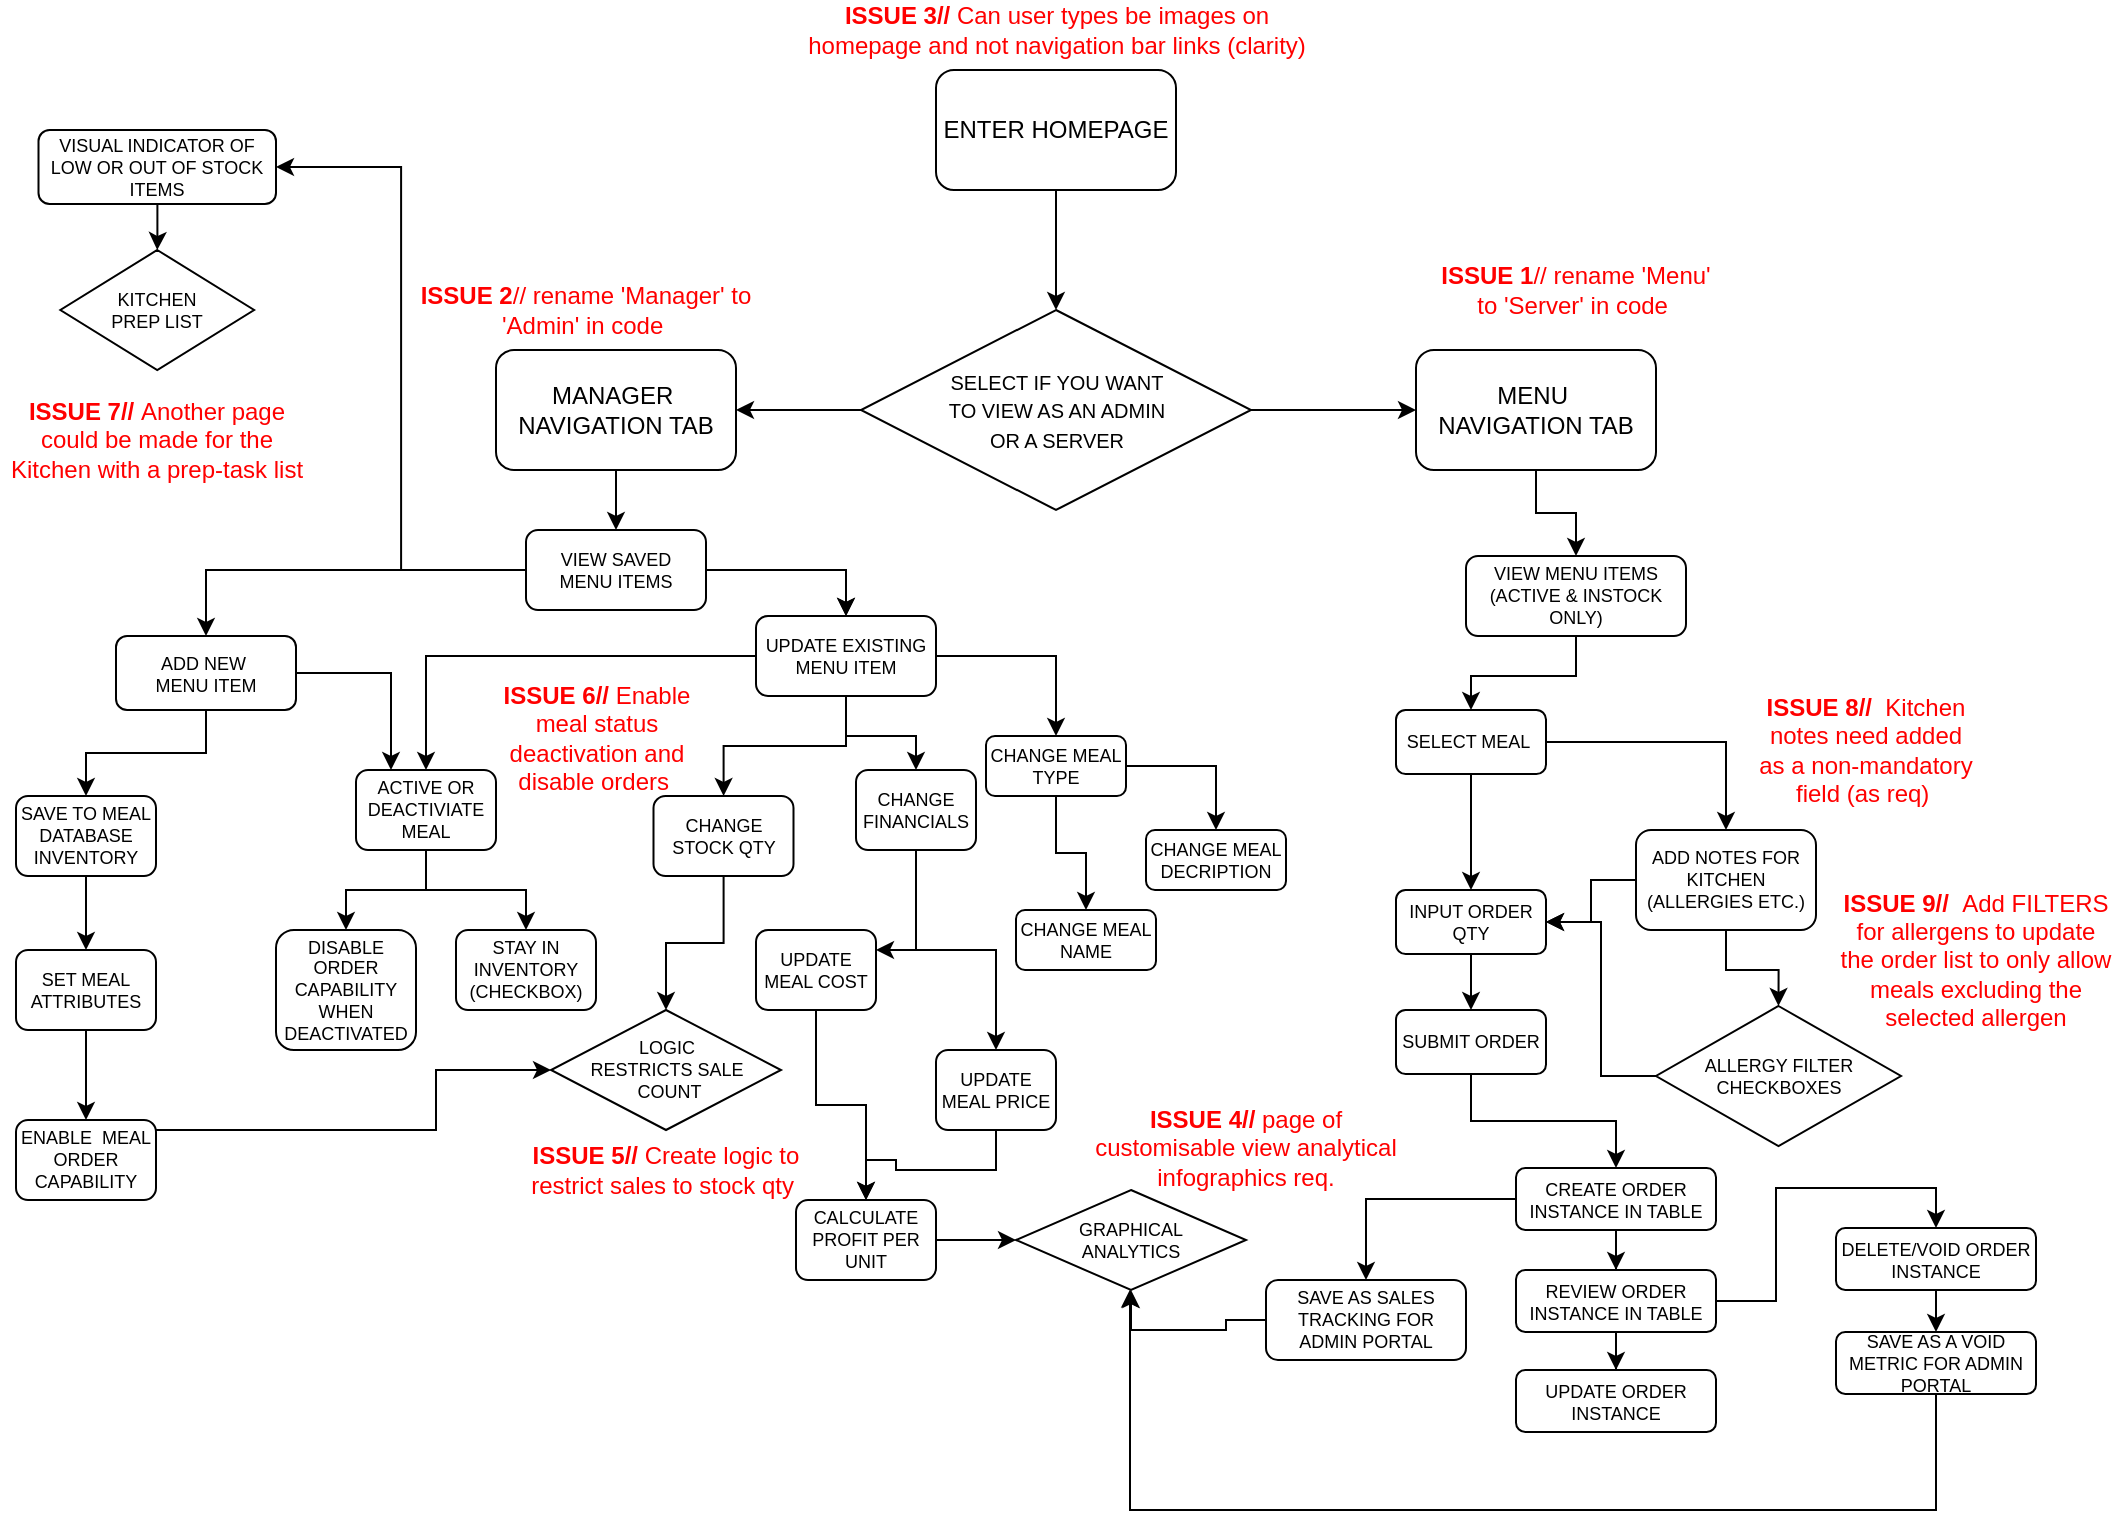 <mxfile version="13.9.6" type="github">
  <diagram name="Page-1" id="e7e014a7-5840-1c2e-5031-d8a46d1fe8dd">
    <mxGraphModel dx="991" dy="654" grid="1" gridSize="10" guides="1" tooltips="1" connect="1" arrows="1" fold="1" page="1" pageScale="1" pageWidth="1169" pageHeight="826" background="#ffffff" math="0" shadow="0">
      <root>
        <mxCell id="0" />
        <mxCell id="1" parent="0" />
        <mxCell id="AGuOc8GbQPeEdw_ynwzA-45" value="" style="edgeStyle=orthogonalEdgeStyle;rounded=0;orthogonalLoop=1;jettySize=auto;html=1;" parent="1" source="AGuOc8GbQPeEdw_ynwzA-42" target="AGuOc8GbQPeEdw_ynwzA-43" edge="1">
          <mxGeometry relative="1" as="geometry" />
        </mxCell>
        <mxCell id="AGuOc8GbQPeEdw_ynwzA-42" value="ENTER HOMEPAGE" style="rounded=1;whiteSpace=wrap;html=1;" parent="1" vertex="1">
          <mxGeometry x="480" y="100" width="120" height="60" as="geometry" />
        </mxCell>
        <mxCell id="AGuOc8GbQPeEdw_ynwzA-48" value="" style="edgeStyle=orthogonalEdgeStyle;rounded=0;orthogonalLoop=1;jettySize=auto;html=1;" parent="1" source="AGuOc8GbQPeEdw_ynwzA-43" target="AGuOc8GbQPeEdw_ynwzA-47" edge="1">
          <mxGeometry relative="1" as="geometry" />
        </mxCell>
        <mxCell id="AGuOc8GbQPeEdw_ynwzA-49" value="" style="edgeStyle=orthogonalEdgeStyle;rounded=0;orthogonalLoop=1;jettySize=auto;html=1;" parent="1" source="AGuOc8GbQPeEdw_ynwzA-43" target="AGuOc8GbQPeEdw_ynwzA-46" edge="1">
          <mxGeometry relative="1" as="geometry" />
        </mxCell>
        <mxCell id="AGuOc8GbQPeEdw_ynwzA-43" value="&lt;font style=&quot;font-size: 10px&quot;&gt;SELECT IF YOU WANT &lt;br&gt;TO VIEW AS AN ADMIN &lt;br&gt;OR A SERVER&lt;/font&gt;" style="rhombus;whiteSpace=wrap;html=1;" parent="1" vertex="1">
          <mxGeometry x="442.5" y="220" width="195" height="100" as="geometry" />
        </mxCell>
        <mxCell id="-RGO8fO24sxqpMGSyuH2-9" value="" style="edgeStyle=orthogonalEdgeStyle;rounded=0;orthogonalLoop=1;jettySize=auto;html=1;fontSize=9;" edge="1" parent="1" source="AGuOc8GbQPeEdw_ynwzA-46" target="-RGO8fO24sxqpMGSyuH2-1">
          <mxGeometry relative="1" as="geometry" />
        </mxCell>
        <mxCell id="AGuOc8GbQPeEdw_ynwzA-46" value="MANAGER&amp;nbsp;&lt;br&gt;NAVIGATION TAB" style="rounded=1;whiteSpace=wrap;html=1;" parent="1" vertex="1">
          <mxGeometry x="260" y="240" width="120" height="60" as="geometry" />
        </mxCell>
        <mxCell id="-RGO8fO24sxqpMGSyuH2-68" value="" style="edgeStyle=orthogonalEdgeStyle;rounded=0;orthogonalLoop=1;jettySize=auto;html=1;fontSize=9;" edge="1" parent="1" source="AGuOc8GbQPeEdw_ynwzA-47" target="-RGO8fO24sxqpMGSyuH2-67">
          <mxGeometry relative="1" as="geometry" />
        </mxCell>
        <mxCell id="AGuOc8GbQPeEdw_ynwzA-47" value="MENU&amp;nbsp;&lt;br&gt;NAVIGATION TAB" style="rounded=1;whiteSpace=wrap;html=1;" parent="1" vertex="1">
          <mxGeometry x="720" y="240" width="120" height="60" as="geometry" />
        </mxCell>
        <mxCell id="AGuOc8GbQPeEdw_ynwzA-51" value="&lt;b&gt;ISSUE 1&lt;/b&gt;// rename &#39;Menu&#39; to &#39;Server&#39; in code&amp;nbsp;" style="text;html=1;strokeColor=none;fillColor=none;align=center;verticalAlign=middle;whiteSpace=wrap;rounded=0;fontColor=#FF0000;" parent="1" vertex="1">
          <mxGeometry x="730" y="200" width="140" height="20" as="geometry" />
        </mxCell>
        <mxCell id="AGuOc8GbQPeEdw_ynwzA-52" value="&lt;b&gt;ISSUE 2&lt;/b&gt;// rename &#39;Manager&#39; to &#39;Admin&#39; in code&amp;nbsp;" style="text;html=1;strokeColor=none;fillColor=none;align=center;verticalAlign=middle;whiteSpace=wrap;rounded=0;fontColor=#FF0000;" parent="1" vertex="1">
          <mxGeometry x="220" y="210" width="170" height="20" as="geometry" />
        </mxCell>
        <mxCell id="AGuOc8GbQPeEdw_ynwzA-53" value="&lt;b&gt;ISSUE 3// &lt;/b&gt;Can user types be images on homepage and not navigation bar links (clarity)" style="text;html=1;strokeColor=none;fillColor=none;align=center;verticalAlign=middle;whiteSpace=wrap;rounded=0;fontColor=#FF0000;" parent="1" vertex="1">
          <mxGeometry x="408.75" y="70" width="262.5" height="20" as="geometry" />
        </mxCell>
        <mxCell id="-RGO8fO24sxqpMGSyuH2-11" value="" style="edgeStyle=orthogonalEdgeStyle;rounded=0;orthogonalLoop=1;jettySize=auto;html=1;fontSize=9;" edge="1" parent="1" source="-RGO8fO24sxqpMGSyuH2-1" target="-RGO8fO24sxqpMGSyuH2-6">
          <mxGeometry relative="1" as="geometry" />
        </mxCell>
        <mxCell id="-RGO8fO24sxqpMGSyuH2-12" value="" style="edgeStyle=orthogonalEdgeStyle;rounded=0;orthogonalLoop=1;jettySize=auto;html=1;fontSize=9;" edge="1" parent="1" source="-RGO8fO24sxqpMGSyuH2-1" target="-RGO8fO24sxqpMGSyuH2-6">
          <mxGeometry relative="1" as="geometry" />
        </mxCell>
        <mxCell id="-RGO8fO24sxqpMGSyuH2-13" style="edgeStyle=orthogonalEdgeStyle;rounded=0;orthogonalLoop=1;jettySize=auto;html=1;fontSize=9;" edge="1" parent="1" source="-RGO8fO24sxqpMGSyuH2-1" target="-RGO8fO24sxqpMGSyuH2-5">
          <mxGeometry relative="1" as="geometry" />
        </mxCell>
        <mxCell id="-RGO8fO24sxqpMGSyuH2-63" style="edgeStyle=orthogonalEdgeStyle;rounded=0;orthogonalLoop=1;jettySize=auto;html=1;entryX=1;entryY=0.5;entryDx=0;entryDy=0;fontSize=9;" edge="1" parent="1" source="-RGO8fO24sxqpMGSyuH2-1" target="-RGO8fO24sxqpMGSyuH2-61">
          <mxGeometry relative="1" as="geometry" />
        </mxCell>
        <mxCell id="-RGO8fO24sxqpMGSyuH2-1" value="VIEW SAVED &lt;br&gt;MENU ITEMS" style="rounded=1;whiteSpace=wrap;html=1;fontSize=9;" vertex="1" parent="1">
          <mxGeometry x="275" y="330" width="90" height="40" as="geometry" />
        </mxCell>
        <mxCell id="-RGO8fO24sxqpMGSyuH2-51" value="" style="edgeStyle=orthogonalEdgeStyle;rounded=0;orthogonalLoop=1;jettySize=auto;html=1;fontSize=9;" edge="1" parent="1" source="-RGO8fO24sxqpMGSyuH2-5" target="-RGO8fO24sxqpMGSyuH2-50">
          <mxGeometry relative="1" as="geometry" />
        </mxCell>
        <mxCell id="-RGO8fO24sxqpMGSyuH2-60" style="edgeStyle=orthogonalEdgeStyle;rounded=0;orthogonalLoop=1;jettySize=auto;html=1;entryX=0.25;entryY=0;entryDx=0;entryDy=0;fontSize=9;" edge="1" parent="1" source="-RGO8fO24sxqpMGSyuH2-5" target="-RGO8fO24sxqpMGSyuH2-42">
          <mxGeometry relative="1" as="geometry" />
        </mxCell>
        <mxCell id="-RGO8fO24sxqpMGSyuH2-5" value="ADD NEW&amp;nbsp;&lt;br&gt;MENU ITEM" style="rounded=1;whiteSpace=wrap;html=1;fontSize=9;" vertex="1" parent="1">
          <mxGeometry x="70" y="383" width="90" height="37" as="geometry" />
        </mxCell>
        <mxCell id="-RGO8fO24sxqpMGSyuH2-16" style="edgeStyle=orthogonalEdgeStyle;rounded=0;orthogonalLoop=1;jettySize=auto;html=1;fontSize=9;" edge="1" parent="1" source="-RGO8fO24sxqpMGSyuH2-6" target="-RGO8fO24sxqpMGSyuH2-8">
          <mxGeometry relative="1" as="geometry" />
        </mxCell>
        <mxCell id="-RGO8fO24sxqpMGSyuH2-17" style="edgeStyle=orthogonalEdgeStyle;rounded=0;orthogonalLoop=1;jettySize=auto;html=1;entryX=0.5;entryY=0;entryDx=0;entryDy=0;fontSize=9;" edge="1" parent="1" source="-RGO8fO24sxqpMGSyuH2-6" target="-RGO8fO24sxqpMGSyuH2-14">
          <mxGeometry relative="1" as="geometry" />
        </mxCell>
        <mxCell id="-RGO8fO24sxqpMGSyuH2-18" style="edgeStyle=orthogonalEdgeStyle;rounded=0;orthogonalLoop=1;jettySize=auto;html=1;entryX=0.5;entryY=0;entryDx=0;entryDy=0;fontSize=9;" edge="1" parent="1" source="-RGO8fO24sxqpMGSyuH2-6" target="-RGO8fO24sxqpMGSyuH2-15">
          <mxGeometry relative="1" as="geometry" />
        </mxCell>
        <mxCell id="-RGO8fO24sxqpMGSyuH2-43" style="edgeStyle=orthogonalEdgeStyle;rounded=0;orthogonalLoop=1;jettySize=auto;html=1;entryX=0.5;entryY=0;entryDx=0;entryDy=0;fontSize=9;" edge="1" parent="1" source="-RGO8fO24sxqpMGSyuH2-6" target="-RGO8fO24sxqpMGSyuH2-42">
          <mxGeometry relative="1" as="geometry" />
        </mxCell>
        <mxCell id="-RGO8fO24sxqpMGSyuH2-6" value="UPDATE EXISTING MENU ITEM" style="rounded=1;whiteSpace=wrap;html=1;fontSize=9;" vertex="1" parent="1">
          <mxGeometry x="390" y="373" width="90" height="40" as="geometry" />
        </mxCell>
        <mxCell id="-RGO8fO24sxqpMGSyuH2-39" value="" style="edgeStyle=orthogonalEdgeStyle;rounded=0;orthogonalLoop=1;jettySize=auto;html=1;fontSize=9;" edge="1" parent="1" source="-RGO8fO24sxqpMGSyuH2-8" target="-RGO8fO24sxqpMGSyuH2-37">
          <mxGeometry relative="1" as="geometry" />
        </mxCell>
        <mxCell id="-RGO8fO24sxqpMGSyuH2-8" value="CHANGE STOCK QTY" style="rounded=1;whiteSpace=wrap;html=1;fontSize=9;" vertex="1" parent="1">
          <mxGeometry x="338.75" y="463" width="70" height="40" as="geometry" />
        </mxCell>
        <mxCell id="-RGO8fO24sxqpMGSyuH2-28" style="edgeStyle=orthogonalEdgeStyle;rounded=0;orthogonalLoop=1;jettySize=auto;html=1;entryX=0.5;entryY=0;entryDx=0;entryDy=0;fontSize=9;" edge="1" parent="1" source="-RGO8fO24sxqpMGSyuH2-14" target="-RGO8fO24sxqpMGSyuH2-27">
          <mxGeometry relative="1" as="geometry" />
        </mxCell>
        <mxCell id="-RGO8fO24sxqpMGSyuH2-29" style="edgeStyle=orthogonalEdgeStyle;rounded=0;orthogonalLoop=1;jettySize=auto;html=1;entryX=1;entryY=0.25;entryDx=0;entryDy=0;fontSize=9;" edge="1" parent="1" source="-RGO8fO24sxqpMGSyuH2-14" target="-RGO8fO24sxqpMGSyuH2-26">
          <mxGeometry relative="1" as="geometry" />
        </mxCell>
        <mxCell id="-RGO8fO24sxqpMGSyuH2-14" value="CHANGE FINANCIALS" style="rounded=1;whiteSpace=wrap;html=1;fontSize=9;" vertex="1" parent="1">
          <mxGeometry x="440" y="450" width="60" height="40" as="geometry" />
        </mxCell>
        <mxCell id="-RGO8fO24sxqpMGSyuH2-21" style="edgeStyle=orthogonalEdgeStyle;rounded=0;orthogonalLoop=1;jettySize=auto;html=1;exitX=1;exitY=0.5;exitDx=0;exitDy=0;fontSize=9;entryX=0.5;entryY=0;entryDx=0;entryDy=0;" edge="1" parent="1" source="-RGO8fO24sxqpMGSyuH2-15" target="-RGO8fO24sxqpMGSyuH2-20">
          <mxGeometry relative="1" as="geometry">
            <mxPoint x="610.0" y="430" as="targetPoint" />
          </mxGeometry>
        </mxCell>
        <mxCell id="-RGO8fO24sxqpMGSyuH2-23" style="edgeStyle=orthogonalEdgeStyle;rounded=0;orthogonalLoop=1;jettySize=auto;html=1;entryX=0.5;entryY=0;entryDx=0;entryDy=0;fontSize=9;" edge="1" parent="1" source="-RGO8fO24sxqpMGSyuH2-15" target="-RGO8fO24sxqpMGSyuH2-19">
          <mxGeometry relative="1" as="geometry" />
        </mxCell>
        <mxCell id="-RGO8fO24sxqpMGSyuH2-15" value="CHANGE MEAL TYPE" style="rounded=1;whiteSpace=wrap;html=1;fontSize=9;" vertex="1" parent="1">
          <mxGeometry x="505" y="433" width="70" height="30" as="geometry" />
        </mxCell>
        <mxCell id="-RGO8fO24sxqpMGSyuH2-19" value="CHANGE MEAL NAME" style="rounded=1;whiteSpace=wrap;html=1;fontSize=9;" vertex="1" parent="1">
          <mxGeometry x="520" y="520" width="70" height="30" as="geometry" />
        </mxCell>
        <mxCell id="-RGO8fO24sxqpMGSyuH2-20" value="CHANGE MEAL DECRIPTION" style="rounded=1;whiteSpace=wrap;html=1;fontSize=9;" vertex="1" parent="1">
          <mxGeometry x="585" y="480" width="70" height="30" as="geometry" />
        </mxCell>
        <mxCell id="-RGO8fO24sxqpMGSyuH2-24" style="edgeStyle=orthogonalEdgeStyle;rounded=0;orthogonalLoop=1;jettySize=auto;html=1;exitX=0.5;exitY=1;exitDx=0;exitDy=0;fontSize=9;" edge="1" parent="1" source="-RGO8fO24sxqpMGSyuH2-15" target="-RGO8fO24sxqpMGSyuH2-15">
          <mxGeometry relative="1" as="geometry" />
        </mxCell>
        <mxCell id="-RGO8fO24sxqpMGSyuH2-31" value="" style="edgeStyle=orthogonalEdgeStyle;rounded=0;orthogonalLoop=1;jettySize=auto;html=1;fontSize=9;" edge="1" parent="1" source="-RGO8fO24sxqpMGSyuH2-26" target="-RGO8fO24sxqpMGSyuH2-30">
          <mxGeometry relative="1" as="geometry" />
        </mxCell>
        <mxCell id="-RGO8fO24sxqpMGSyuH2-26" value="UPDATE MEAL COST" style="rounded=1;whiteSpace=wrap;html=1;fontSize=9;" vertex="1" parent="1">
          <mxGeometry x="390" y="530" width="60" height="40" as="geometry" />
        </mxCell>
        <mxCell id="-RGO8fO24sxqpMGSyuH2-32" value="" style="edgeStyle=orthogonalEdgeStyle;rounded=0;orthogonalLoop=1;jettySize=auto;html=1;fontSize=9;" edge="1" parent="1" source="-RGO8fO24sxqpMGSyuH2-27" target="-RGO8fO24sxqpMGSyuH2-30">
          <mxGeometry relative="1" as="geometry" />
        </mxCell>
        <mxCell id="-RGO8fO24sxqpMGSyuH2-27" value="UPDATE MEAL PRICE" style="rounded=1;whiteSpace=wrap;html=1;fontSize=9;" vertex="1" parent="1">
          <mxGeometry x="480" y="590" width="60" height="40" as="geometry" />
        </mxCell>
        <mxCell id="-RGO8fO24sxqpMGSyuH2-34" value="" style="edgeStyle=orthogonalEdgeStyle;rounded=0;orthogonalLoop=1;jettySize=auto;html=1;fontSize=9;" edge="1" parent="1" source="-RGO8fO24sxqpMGSyuH2-30" target="-RGO8fO24sxqpMGSyuH2-33">
          <mxGeometry relative="1" as="geometry" />
        </mxCell>
        <mxCell id="-RGO8fO24sxqpMGSyuH2-30" value="CALCULATE PROFIT PER UNIT" style="rounded=1;whiteSpace=wrap;html=1;fontSize=9;" vertex="1" parent="1">
          <mxGeometry x="410" y="665" width="70" height="40" as="geometry" />
        </mxCell>
        <mxCell id="-RGO8fO24sxqpMGSyuH2-33" value="GRAPHICAL &lt;br&gt;ANALYTICS" style="rhombus;whiteSpace=wrap;html=1;fontSize=9;" vertex="1" parent="1">
          <mxGeometry x="520" y="660" width="115" height="50" as="geometry" />
        </mxCell>
        <mxCell id="-RGO8fO24sxqpMGSyuH2-37" value="LOGIC &lt;br&gt;RESTRICTS SALE&lt;br&gt;&amp;nbsp;COUNT" style="rhombus;whiteSpace=wrap;html=1;fontSize=9;" vertex="1" parent="1">
          <mxGeometry x="287.5" y="570" width="115" height="60" as="geometry" />
        </mxCell>
        <mxCell id="-RGO8fO24sxqpMGSyuH2-40" value="&lt;b&gt;ISSUE 4//&lt;/b&gt;&amp;nbsp;page of customisable view analytical infographics req." style="text;html=1;strokeColor=none;fillColor=none;align=center;verticalAlign=middle;whiteSpace=wrap;rounded=0;fontColor=#FF0000;" vertex="1" parent="1">
          <mxGeometry x="550" y="629" width="170" height="20" as="geometry" />
        </mxCell>
        <mxCell id="-RGO8fO24sxqpMGSyuH2-41" value="&lt;b&gt;ISSUE 5//&lt;/b&gt;&amp;nbsp;Create logic to restrict sales to stock qty&amp;nbsp;" style="text;html=1;strokeColor=none;fillColor=none;align=center;verticalAlign=middle;whiteSpace=wrap;rounded=0;fontColor=#FF0000;" vertex="1" parent="1">
          <mxGeometry x="260" y="629" width="170" height="42" as="geometry" />
        </mxCell>
        <mxCell id="-RGO8fO24sxqpMGSyuH2-47" value="" style="edgeStyle=orthogonalEdgeStyle;rounded=0;orthogonalLoop=1;jettySize=auto;html=1;fontSize=9;" edge="1" parent="1" source="-RGO8fO24sxqpMGSyuH2-42" target="-RGO8fO24sxqpMGSyuH2-46">
          <mxGeometry relative="1" as="geometry" />
        </mxCell>
        <mxCell id="-RGO8fO24sxqpMGSyuH2-49" style="edgeStyle=orthogonalEdgeStyle;rounded=0;orthogonalLoop=1;jettySize=auto;html=1;entryX=0.5;entryY=0;entryDx=0;entryDy=0;fontSize=9;" edge="1" parent="1" source="-RGO8fO24sxqpMGSyuH2-42" target="-RGO8fO24sxqpMGSyuH2-48">
          <mxGeometry relative="1" as="geometry" />
        </mxCell>
        <mxCell id="-RGO8fO24sxqpMGSyuH2-42" value="ACTIVE OR DEACTIVIATE MEAL" style="rounded=1;whiteSpace=wrap;html=1;fontSize=9;" vertex="1" parent="1">
          <mxGeometry x="190" y="450" width="70" height="40" as="geometry" />
        </mxCell>
        <mxCell id="-RGO8fO24sxqpMGSyuH2-44" value="&lt;b&gt;ISSUE 6//&lt;/b&gt;&amp;nbsp;Enable meal status deactivation and disable orders&amp;nbsp;" style="text;html=1;strokeColor=none;fillColor=none;align=center;verticalAlign=middle;whiteSpace=wrap;rounded=0;fontColor=#FF0000;" vertex="1" parent="1">
          <mxGeometry x="258" y="408" width="105" height="52" as="geometry" />
        </mxCell>
        <mxCell id="-RGO8fO24sxqpMGSyuH2-46" value="STAY IN INVENTORY (CHECKBOX)" style="rounded=1;whiteSpace=wrap;html=1;fontSize=9;" vertex="1" parent="1">
          <mxGeometry x="240" y="530" width="70" height="40" as="geometry" />
        </mxCell>
        <mxCell id="-RGO8fO24sxqpMGSyuH2-48" value="DISABLE ORDER CAPABILITY WHEN DEACTIVATED" style="rounded=1;whiteSpace=wrap;html=1;fontSize=9;" vertex="1" parent="1">
          <mxGeometry x="150" y="530" width="70" height="60" as="geometry" />
        </mxCell>
        <mxCell id="-RGO8fO24sxqpMGSyuH2-53" value="" style="edgeStyle=orthogonalEdgeStyle;rounded=0;orthogonalLoop=1;jettySize=auto;html=1;fontSize=9;" edge="1" parent="1" source="-RGO8fO24sxqpMGSyuH2-50" target="-RGO8fO24sxqpMGSyuH2-52">
          <mxGeometry relative="1" as="geometry" />
        </mxCell>
        <mxCell id="-RGO8fO24sxqpMGSyuH2-50" value="SAVE TO MEAL DATABASE INVENTORY" style="rounded=1;whiteSpace=wrap;html=1;fontSize=9;" vertex="1" parent="1">
          <mxGeometry x="20" y="463" width="70" height="40" as="geometry" />
        </mxCell>
        <mxCell id="-RGO8fO24sxqpMGSyuH2-56" value="" style="edgeStyle=orthogonalEdgeStyle;rounded=0;orthogonalLoop=1;jettySize=auto;html=1;fontSize=9;" edge="1" parent="1" source="-RGO8fO24sxqpMGSyuH2-52" target="-RGO8fO24sxqpMGSyuH2-55">
          <mxGeometry relative="1" as="geometry" />
        </mxCell>
        <mxCell id="-RGO8fO24sxqpMGSyuH2-52" value="SET MEAL ATTRIBUTES" style="rounded=1;whiteSpace=wrap;html=1;fontSize=9;" vertex="1" parent="1">
          <mxGeometry x="20" y="540" width="70" height="40" as="geometry" />
        </mxCell>
        <mxCell id="-RGO8fO24sxqpMGSyuH2-58" style="edgeStyle=orthogonalEdgeStyle;rounded=0;orthogonalLoop=1;jettySize=auto;html=1;entryX=0;entryY=0.5;entryDx=0;entryDy=0;fontSize=9;" edge="1" parent="1" source="-RGO8fO24sxqpMGSyuH2-55" target="-RGO8fO24sxqpMGSyuH2-37">
          <mxGeometry relative="1" as="geometry">
            <Array as="points">
              <mxPoint x="230" y="630" />
              <mxPoint x="230" y="600" />
            </Array>
          </mxGeometry>
        </mxCell>
        <mxCell id="-RGO8fO24sxqpMGSyuH2-55" value="ENABLE&amp;nbsp; MEAL ORDER CAPABILITY" style="rounded=1;whiteSpace=wrap;html=1;fontSize=9;" vertex="1" parent="1">
          <mxGeometry x="20" y="625" width="70" height="40" as="geometry" />
        </mxCell>
        <mxCell id="-RGO8fO24sxqpMGSyuH2-65" style="edgeStyle=orthogonalEdgeStyle;rounded=0;orthogonalLoop=1;jettySize=auto;html=1;entryX=0.5;entryY=0;entryDx=0;entryDy=0;fontSize=9;" edge="1" parent="1" source="-RGO8fO24sxqpMGSyuH2-61" target="-RGO8fO24sxqpMGSyuH2-64">
          <mxGeometry relative="1" as="geometry" />
        </mxCell>
        <mxCell id="-RGO8fO24sxqpMGSyuH2-61" value="VISUAL INDICATOR OF LOW OR OUT OF STOCK ITEMS" style="rounded=1;whiteSpace=wrap;html=1;fontSize=9;" vertex="1" parent="1">
          <mxGeometry x="31.25" y="130" width="118.75" height="37" as="geometry" />
        </mxCell>
        <mxCell id="-RGO8fO24sxqpMGSyuH2-64" value="KITCHEN &lt;br&gt;PREP LIST" style="rhombus;whiteSpace=wrap;html=1;fontSize=9;" vertex="1" parent="1">
          <mxGeometry x="42.19" y="190" width="96.87" height="60" as="geometry" />
        </mxCell>
        <mxCell id="-RGO8fO24sxqpMGSyuH2-66" value="&lt;b&gt;ISSUE 7//&lt;/b&gt;&amp;nbsp;Another page could be made for the Kitchen with a prep-task list" style="text;html=1;strokeColor=none;fillColor=none;align=center;verticalAlign=middle;whiteSpace=wrap;rounded=0;fontColor=#FF0000;" vertex="1" parent="1">
          <mxGeometry x="12.97" y="260" width="155.31" height="50" as="geometry" />
        </mxCell>
        <mxCell id="-RGO8fO24sxqpMGSyuH2-72" style="edgeStyle=orthogonalEdgeStyle;rounded=0;orthogonalLoop=1;jettySize=auto;html=1;entryX=0.5;entryY=0;entryDx=0;entryDy=0;fontSize=9;" edge="1" parent="1" source="-RGO8fO24sxqpMGSyuH2-67" target="-RGO8fO24sxqpMGSyuH2-69">
          <mxGeometry relative="1" as="geometry" />
        </mxCell>
        <mxCell id="-RGO8fO24sxqpMGSyuH2-67" value="VIEW MENU ITEMS (ACTIVE &amp;amp; INSTOCK ONLY)" style="rounded=1;whiteSpace=wrap;html=1;fontSize=9;" vertex="1" parent="1">
          <mxGeometry x="745" y="343" width="110" height="40" as="geometry" />
        </mxCell>
        <mxCell id="-RGO8fO24sxqpMGSyuH2-77" value="" style="edgeStyle=orthogonalEdgeStyle;rounded=0;orthogonalLoop=1;jettySize=auto;html=1;fontSize=9;" edge="1" parent="1" source="-RGO8fO24sxqpMGSyuH2-69" target="-RGO8fO24sxqpMGSyuH2-76">
          <mxGeometry relative="1" as="geometry" />
        </mxCell>
        <mxCell id="-RGO8fO24sxqpMGSyuH2-81" style="edgeStyle=orthogonalEdgeStyle;rounded=0;orthogonalLoop=1;jettySize=auto;html=1;entryX=0.5;entryY=0;entryDx=0;entryDy=0;fontSize=9;" edge="1" parent="1" source="-RGO8fO24sxqpMGSyuH2-69" target="-RGO8fO24sxqpMGSyuH2-70">
          <mxGeometry relative="1" as="geometry" />
        </mxCell>
        <mxCell id="-RGO8fO24sxqpMGSyuH2-69" value="SELECT MEAL&amp;nbsp;" style="rounded=1;whiteSpace=wrap;html=1;fontSize=9;" vertex="1" parent="1">
          <mxGeometry x="710" y="420" width="75" height="32" as="geometry" />
        </mxCell>
        <mxCell id="-RGO8fO24sxqpMGSyuH2-90" value="" style="edgeStyle=orthogonalEdgeStyle;rounded=0;orthogonalLoop=1;jettySize=auto;html=1;fontSize=9;" edge="1" parent="1" source="-RGO8fO24sxqpMGSyuH2-70" target="-RGO8fO24sxqpMGSyuH2-89">
          <mxGeometry relative="1" as="geometry" />
        </mxCell>
        <mxCell id="-RGO8fO24sxqpMGSyuH2-70" value="INPUT ORDER QTY" style="rounded=1;whiteSpace=wrap;html=1;fontSize=9;" vertex="1" parent="1">
          <mxGeometry x="710" y="510" width="75" height="32" as="geometry" />
        </mxCell>
        <mxCell id="-RGO8fO24sxqpMGSyuH2-80" style="edgeStyle=orthogonalEdgeStyle;rounded=0;orthogonalLoop=1;jettySize=auto;html=1;entryX=1;entryY=0.5;entryDx=0;entryDy=0;fontSize=9;" edge="1" parent="1" source="-RGO8fO24sxqpMGSyuH2-76" target="-RGO8fO24sxqpMGSyuH2-70">
          <mxGeometry relative="1" as="geometry" />
        </mxCell>
        <mxCell id="-RGO8fO24sxqpMGSyuH2-84" style="edgeStyle=orthogonalEdgeStyle;rounded=0;orthogonalLoop=1;jettySize=auto;html=1;entryX=0.5;entryY=0;entryDx=0;entryDy=0;fontSize=9;" edge="1" parent="1" source="-RGO8fO24sxqpMGSyuH2-76" target="-RGO8fO24sxqpMGSyuH2-83">
          <mxGeometry relative="1" as="geometry" />
        </mxCell>
        <mxCell id="-RGO8fO24sxqpMGSyuH2-76" value="ADD NOTES FOR KITCHEN (ALLERGIES ETC.)" style="rounded=1;whiteSpace=wrap;html=1;fontSize=9;" vertex="1" parent="1">
          <mxGeometry x="830" y="480" width="90" height="50" as="geometry" />
        </mxCell>
        <mxCell id="-RGO8fO24sxqpMGSyuH2-82" value="&lt;b&gt;ISSUE 8//&amp;nbsp; &lt;/b&gt;Kitchen notes need added as a non-mandatory field (as req)&amp;nbsp;" style="text;html=1;strokeColor=none;fillColor=none;align=center;verticalAlign=middle;whiteSpace=wrap;rounded=0;fontColor=#FF0000;" vertex="1" parent="1">
          <mxGeometry x="890" y="430" width="110" height="20" as="geometry" />
        </mxCell>
        <mxCell id="-RGO8fO24sxqpMGSyuH2-88" style="edgeStyle=orthogonalEdgeStyle;rounded=0;orthogonalLoop=1;jettySize=auto;html=1;entryX=1;entryY=0.5;entryDx=0;entryDy=0;fontSize=9;" edge="1" parent="1" source="-RGO8fO24sxqpMGSyuH2-83" target="-RGO8fO24sxqpMGSyuH2-70">
          <mxGeometry relative="1" as="geometry" />
        </mxCell>
        <mxCell id="-RGO8fO24sxqpMGSyuH2-83" value="ALLERGY FILTER CHECKBOXES" style="rhombus;whiteSpace=wrap;html=1;fontSize=9;" vertex="1" parent="1">
          <mxGeometry x="840" y="568" width="122.5" height="70" as="geometry" />
        </mxCell>
        <mxCell id="-RGO8fO24sxqpMGSyuH2-85" value="&lt;b&gt;ISSUE 9//&amp;nbsp; &lt;/b&gt;Add FILTERS for allergens to update the order list to only allow meals excluding the selected allergen" style="text;html=1;strokeColor=none;fillColor=none;align=center;verticalAlign=middle;whiteSpace=wrap;rounded=0;fontColor=#FF0000;" vertex="1" parent="1">
          <mxGeometry x="930" y="490" width="140" height="110" as="geometry" />
        </mxCell>
        <mxCell id="-RGO8fO24sxqpMGSyuH2-92" value="" style="edgeStyle=orthogonalEdgeStyle;rounded=0;orthogonalLoop=1;jettySize=auto;html=1;fontSize=9;" edge="1" parent="1" source="-RGO8fO24sxqpMGSyuH2-89" target="-RGO8fO24sxqpMGSyuH2-91">
          <mxGeometry relative="1" as="geometry" />
        </mxCell>
        <mxCell id="-RGO8fO24sxqpMGSyuH2-89" value="SUBMIT ORDER" style="rounded=1;whiteSpace=wrap;html=1;fontSize=9;" vertex="1" parent="1">
          <mxGeometry x="710" y="570" width="75" height="32" as="geometry" />
        </mxCell>
        <mxCell id="-RGO8fO24sxqpMGSyuH2-95" value="" style="edgeStyle=orthogonalEdgeStyle;rounded=0;orthogonalLoop=1;jettySize=auto;html=1;fontSize=9;" edge="1" parent="1" source="-RGO8fO24sxqpMGSyuH2-91" target="-RGO8fO24sxqpMGSyuH2-93">
          <mxGeometry relative="1" as="geometry" />
        </mxCell>
        <mxCell id="-RGO8fO24sxqpMGSyuH2-105" style="edgeStyle=orthogonalEdgeStyle;rounded=0;orthogonalLoop=1;jettySize=auto;html=1;entryX=0.5;entryY=0;entryDx=0;entryDy=0;fontSize=9;" edge="1" parent="1" source="-RGO8fO24sxqpMGSyuH2-91" target="-RGO8fO24sxqpMGSyuH2-104">
          <mxGeometry relative="1" as="geometry" />
        </mxCell>
        <mxCell id="-RGO8fO24sxqpMGSyuH2-91" value="CREATE ORDER INSTANCE IN TABLE" style="rounded=1;whiteSpace=wrap;html=1;fontSize=9;" vertex="1" parent="1">
          <mxGeometry x="770" y="649" width="100" height="31" as="geometry" />
        </mxCell>
        <mxCell id="-RGO8fO24sxqpMGSyuH2-99" style="edgeStyle=orthogonalEdgeStyle;rounded=0;orthogonalLoop=1;jettySize=auto;html=1;entryX=0.5;entryY=0;entryDx=0;entryDy=0;fontSize=9;" edge="1" parent="1" source="-RGO8fO24sxqpMGSyuH2-93" target="-RGO8fO24sxqpMGSyuH2-97">
          <mxGeometry relative="1" as="geometry" />
        </mxCell>
        <mxCell id="-RGO8fO24sxqpMGSyuH2-100" style="edgeStyle=orthogonalEdgeStyle;rounded=0;orthogonalLoop=1;jettySize=auto;html=1;entryX=0.5;entryY=0;entryDx=0;entryDy=0;fontSize=9;" edge="1" parent="1" source="-RGO8fO24sxqpMGSyuH2-93" target="-RGO8fO24sxqpMGSyuH2-96">
          <mxGeometry relative="1" as="geometry" />
        </mxCell>
        <mxCell id="-RGO8fO24sxqpMGSyuH2-93" value="REVIEW ORDER INSTANCE IN TABLE" style="rounded=1;whiteSpace=wrap;html=1;fontSize=9;" vertex="1" parent="1">
          <mxGeometry x="770" y="700" width="100" height="31" as="geometry" />
        </mxCell>
        <mxCell id="-RGO8fO24sxqpMGSyuH2-96" value="UPDATE ORDER INSTANCE" style="rounded=1;whiteSpace=wrap;html=1;fontSize=9;" vertex="1" parent="1">
          <mxGeometry x="770" y="750" width="100" height="31" as="geometry" />
        </mxCell>
        <mxCell id="-RGO8fO24sxqpMGSyuH2-102" value="" style="edgeStyle=orthogonalEdgeStyle;rounded=0;orthogonalLoop=1;jettySize=auto;html=1;fontSize=9;" edge="1" parent="1" source="-RGO8fO24sxqpMGSyuH2-97" target="-RGO8fO24sxqpMGSyuH2-101">
          <mxGeometry relative="1" as="geometry" />
        </mxCell>
        <mxCell id="-RGO8fO24sxqpMGSyuH2-97" value="DELETE/VOID ORDER INSTANCE" style="rounded=1;whiteSpace=wrap;html=1;fontSize=9;" vertex="1" parent="1">
          <mxGeometry x="930" y="679" width="100" height="31" as="geometry" />
        </mxCell>
        <mxCell id="-RGO8fO24sxqpMGSyuH2-103" style="edgeStyle=orthogonalEdgeStyle;rounded=0;orthogonalLoop=1;jettySize=auto;html=1;fontSize=9;" edge="1" parent="1" source="-RGO8fO24sxqpMGSyuH2-101" target="-RGO8fO24sxqpMGSyuH2-33">
          <mxGeometry relative="1" as="geometry">
            <Array as="points">
              <mxPoint x="980" y="820" />
              <mxPoint x="577" y="820" />
            </Array>
          </mxGeometry>
        </mxCell>
        <mxCell id="-RGO8fO24sxqpMGSyuH2-101" value="SAVE AS A VOID METRIC FOR ADMIN PORTAL" style="rounded=1;whiteSpace=wrap;html=1;fontSize=9;" vertex="1" parent="1">
          <mxGeometry x="930" y="731" width="100" height="31" as="geometry" />
        </mxCell>
        <mxCell id="-RGO8fO24sxqpMGSyuH2-106" style="edgeStyle=orthogonalEdgeStyle;rounded=0;orthogonalLoop=1;jettySize=auto;html=1;entryX=0.5;entryY=1;entryDx=0;entryDy=0;fontSize=9;" edge="1" parent="1" source="-RGO8fO24sxqpMGSyuH2-104" target="-RGO8fO24sxqpMGSyuH2-33">
          <mxGeometry relative="1" as="geometry" />
        </mxCell>
        <mxCell id="-RGO8fO24sxqpMGSyuH2-104" value="SAVE AS SALES TRACKING FOR ADMIN PORTAL" style="rounded=1;whiteSpace=wrap;html=1;fontSize=9;" vertex="1" parent="1">
          <mxGeometry x="645" y="705" width="100" height="40" as="geometry" />
        </mxCell>
      </root>
    </mxGraphModel>
  </diagram>
</mxfile>
